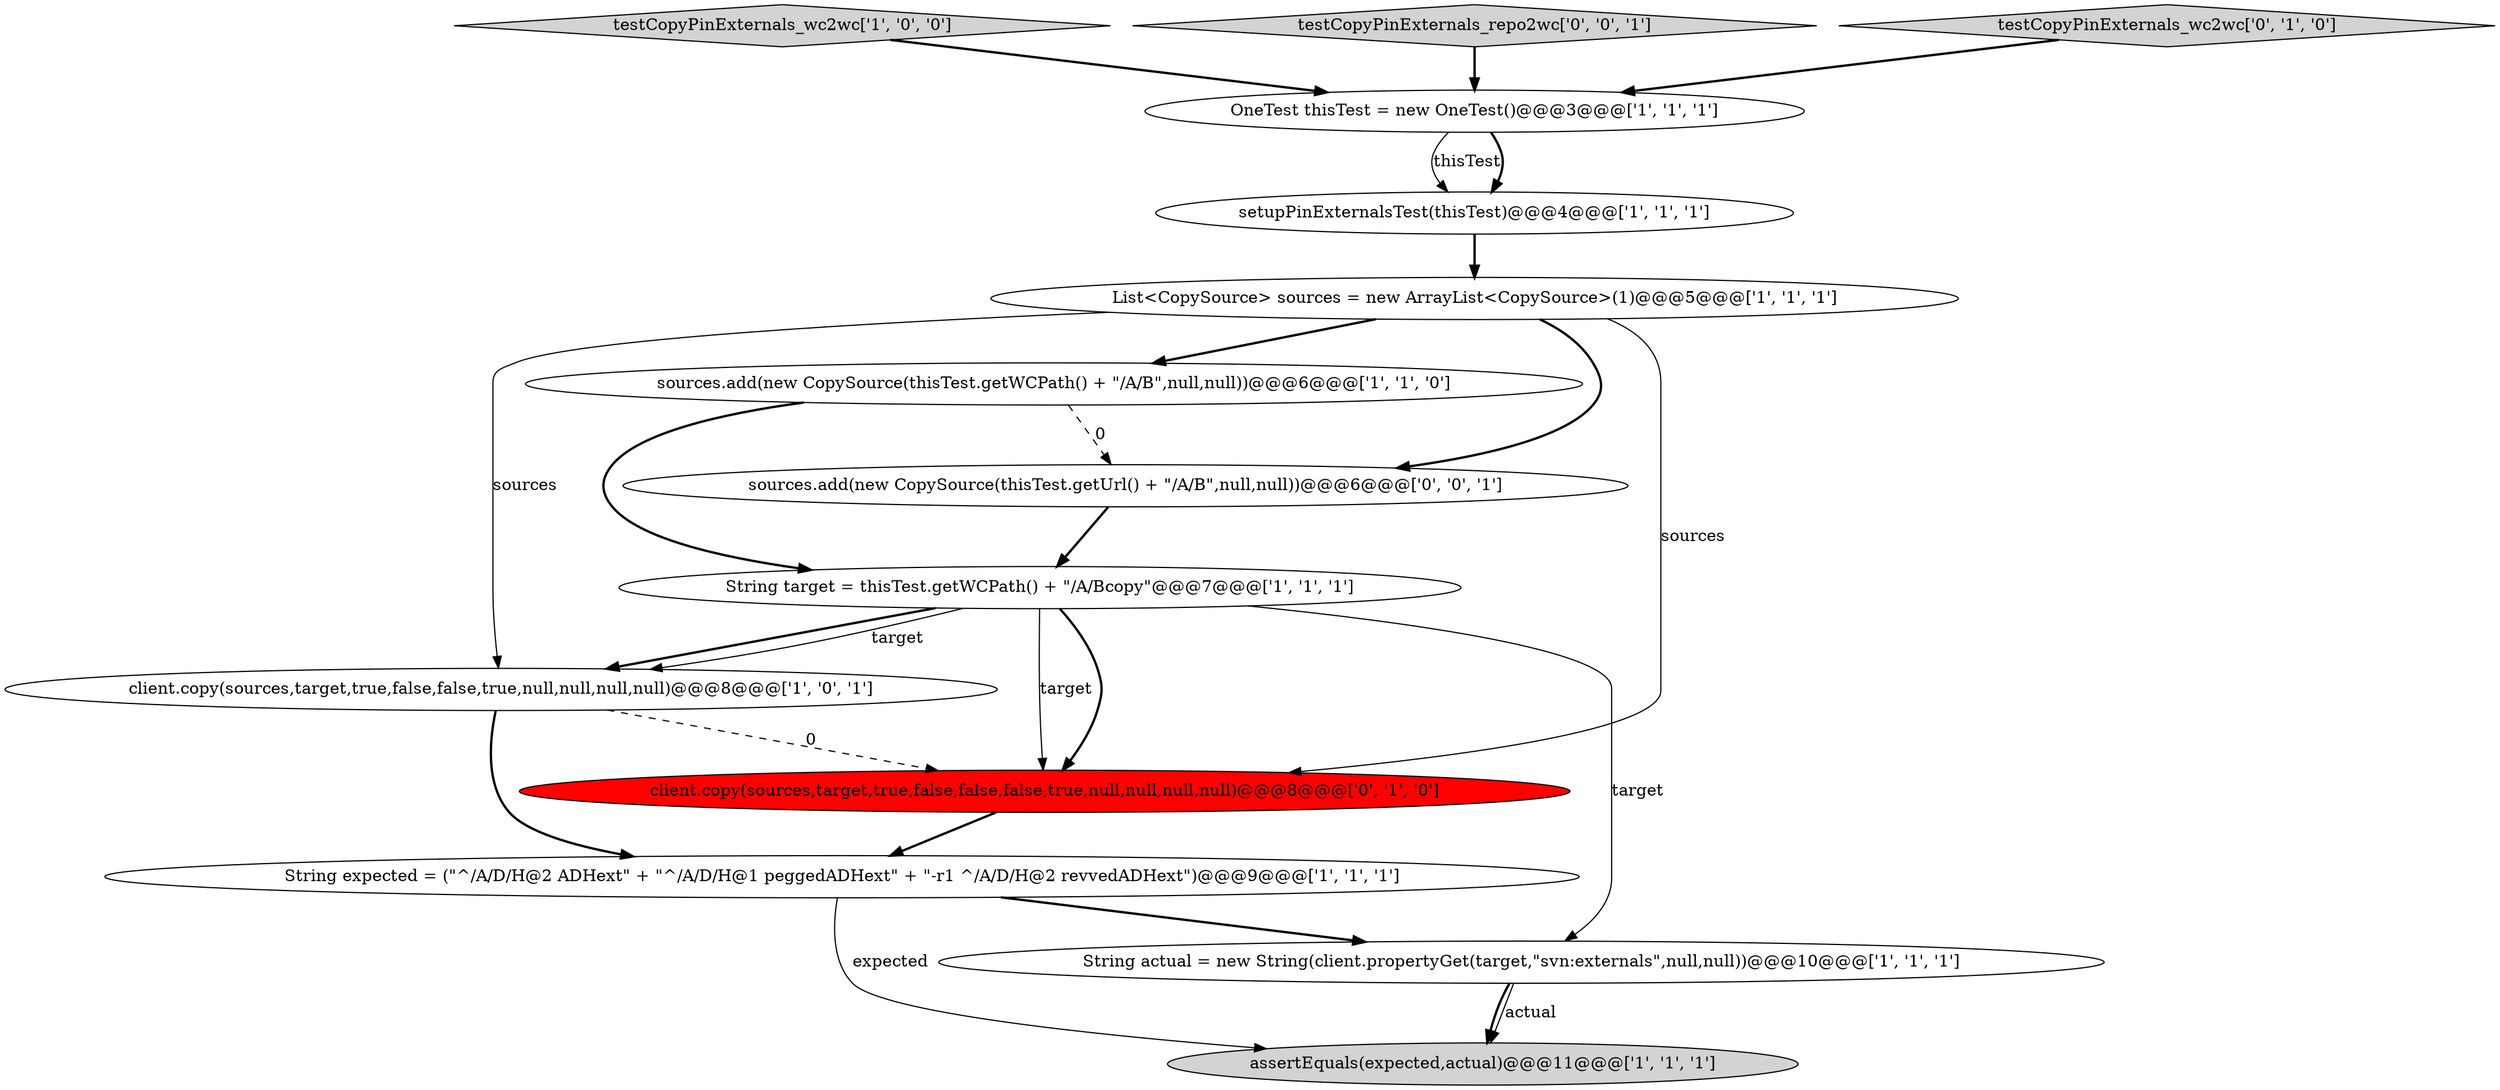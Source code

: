 digraph {
4 [style = filled, label = "String actual = new String(client.propertyGet(target,\"svn:externals\",null,null))@@@10@@@['1', '1', '1']", fillcolor = white, shape = ellipse image = "AAA0AAABBB1BBB"];
2 [style = filled, label = "testCopyPinExternals_wc2wc['1', '0', '0']", fillcolor = lightgray, shape = diamond image = "AAA0AAABBB1BBB"];
8 [style = filled, label = "setupPinExternalsTest(thisTest)@@@4@@@['1', '1', '1']", fillcolor = white, shape = ellipse image = "AAA0AAABBB1BBB"];
12 [style = filled, label = "testCopyPinExternals_repo2wc['0', '0', '1']", fillcolor = lightgray, shape = diamond image = "AAA0AAABBB3BBB"];
7 [style = filled, label = "assertEquals(expected,actual)@@@11@@@['1', '1', '1']", fillcolor = lightgray, shape = ellipse image = "AAA0AAABBB1BBB"];
13 [style = filled, label = "sources.add(new CopySource(thisTest.getUrl() + \"/A/B\",null,null))@@@6@@@['0', '0', '1']", fillcolor = white, shape = ellipse image = "AAA0AAABBB3BBB"];
0 [style = filled, label = "client.copy(sources,target,true,false,false,true,null,null,null,null)@@@8@@@['1', '0', '1']", fillcolor = white, shape = ellipse image = "AAA0AAABBB1BBB"];
11 [style = filled, label = "client.copy(sources,target,true,false,false,false,true,null,null,null,null)@@@8@@@['0', '1', '0']", fillcolor = red, shape = ellipse image = "AAA1AAABBB2BBB"];
10 [style = filled, label = "testCopyPinExternals_wc2wc['0', '1', '0']", fillcolor = lightgray, shape = diamond image = "AAA0AAABBB2BBB"];
5 [style = filled, label = "String target = thisTest.getWCPath() + \"/A/Bcopy\"@@@7@@@['1', '1', '1']", fillcolor = white, shape = ellipse image = "AAA0AAABBB1BBB"];
9 [style = filled, label = "List<CopySource> sources = new ArrayList<CopySource>(1)@@@5@@@['1', '1', '1']", fillcolor = white, shape = ellipse image = "AAA0AAABBB1BBB"];
6 [style = filled, label = "OneTest thisTest = new OneTest()@@@3@@@['1', '1', '1']", fillcolor = white, shape = ellipse image = "AAA0AAABBB1BBB"];
1 [style = filled, label = "String expected = (\"^/A/D/H@2 ADHext\" + \"^/A/D/H@1 peggedADHext\" + \"-r1 ^/A/D/H@2 revvedADHext\")@@@9@@@['1', '1', '1']", fillcolor = white, shape = ellipse image = "AAA0AAABBB1BBB"];
3 [style = filled, label = "sources.add(new CopySource(thisTest.getWCPath() + \"/A/B\",null,null))@@@6@@@['1', '1', '0']", fillcolor = white, shape = ellipse image = "AAA0AAABBB1BBB"];
1->4 [style = bold, label=""];
9->11 [style = solid, label="sources"];
4->7 [style = solid, label="actual"];
11->1 [style = bold, label=""];
2->6 [style = bold, label=""];
1->7 [style = solid, label="expected"];
0->11 [style = dashed, label="0"];
3->13 [style = dashed, label="0"];
12->6 [style = bold, label=""];
10->6 [style = bold, label=""];
4->7 [style = bold, label=""];
6->8 [style = solid, label="thisTest"];
3->5 [style = bold, label=""];
5->0 [style = bold, label=""];
0->1 [style = bold, label=""];
9->0 [style = solid, label="sources"];
6->8 [style = bold, label=""];
8->9 [style = bold, label=""];
13->5 [style = bold, label=""];
9->13 [style = bold, label=""];
9->3 [style = bold, label=""];
5->11 [style = bold, label=""];
5->4 [style = solid, label="target"];
5->11 [style = solid, label="target"];
5->0 [style = solid, label="target"];
}
